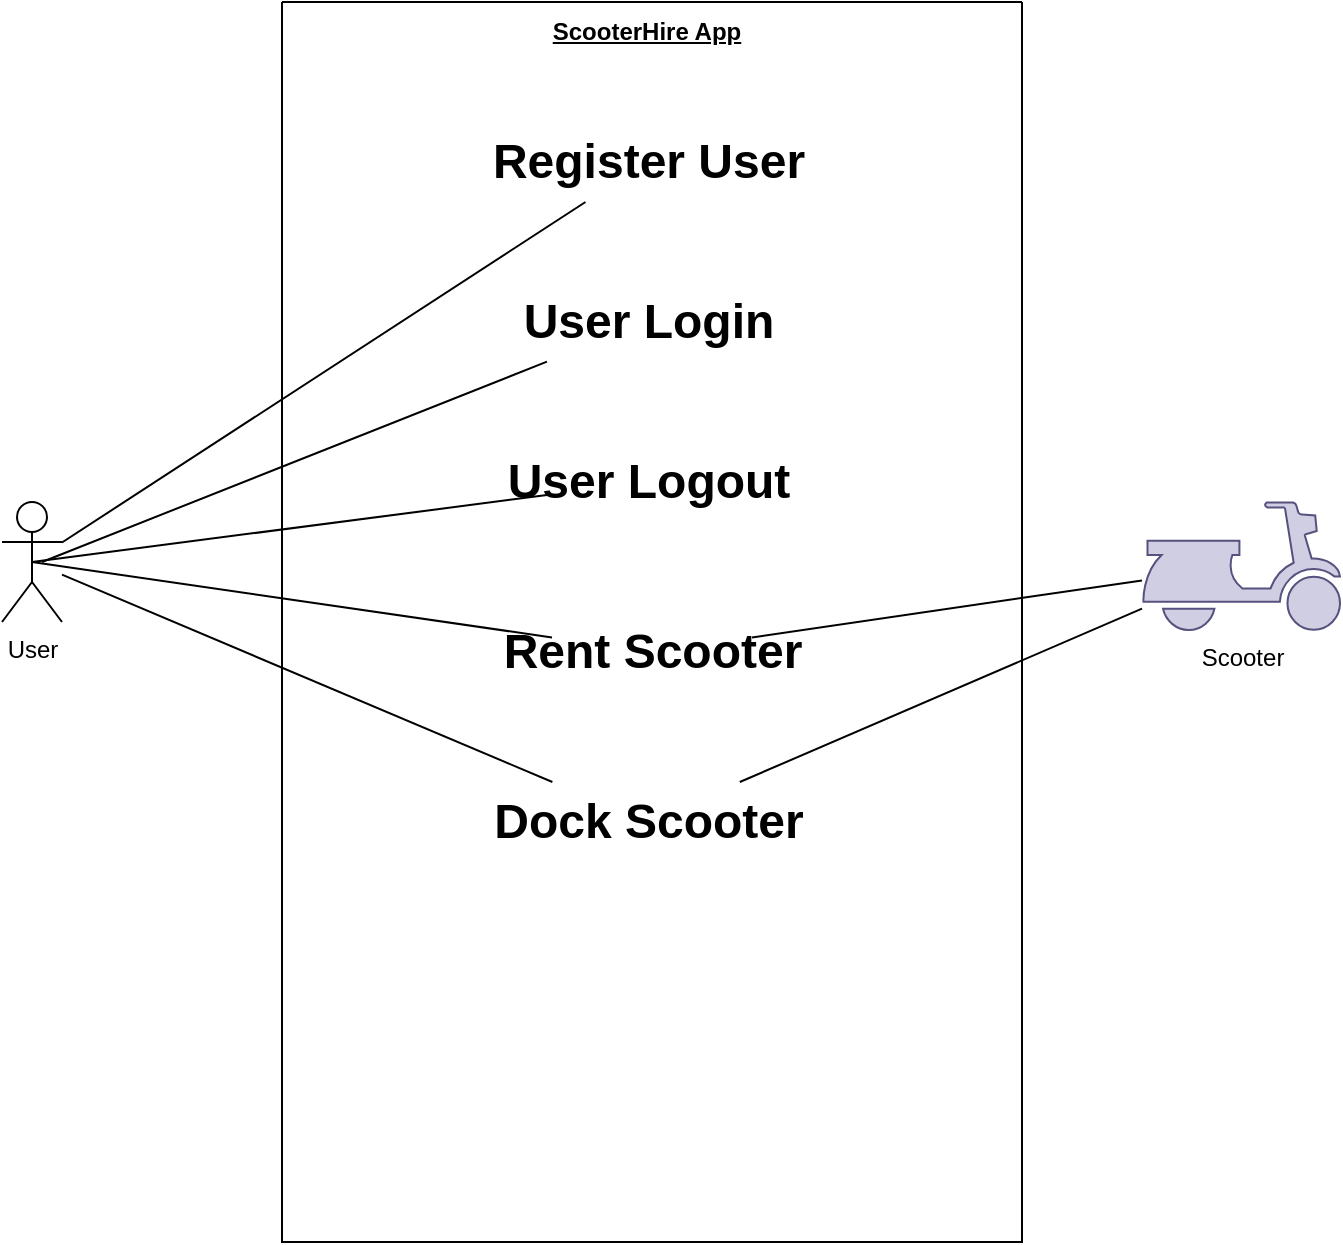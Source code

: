 <mxfile>
    <diagram id="THgFrY0_yw1b7CmfGH3X" name="Page-1">
        <mxGraphModel dx="736" dy="1641" grid="1" gridSize="10" guides="1" tooltips="1" connect="1" arrows="1" fold="1" page="1" pageScale="1" pageWidth="827" pageHeight="1169" math="0" shadow="0">
            <root>
                <mxCell id="0"/>
                <mxCell id="1" parent="0"/>
                <mxCell id="2" value="User&lt;br&gt;" style="shape=umlActor;verticalLabelPosition=bottom;verticalAlign=top;html=1;outlineConnect=0;" parent="1" vertex="1">
                    <mxGeometry x="60" y="490" width="30" height="60" as="geometry"/>
                </mxCell>
                <mxCell id="4" value="" style="swimlane;startSize=0;" parent="1" vertex="1">
                    <mxGeometry x="200" y="240" width="370" height="620" as="geometry"/>
                </mxCell>
                <mxCell id="5" value="&lt;b&gt;&lt;u&gt;ScooterHire App&lt;/u&gt;&lt;/b&gt;" style="text;html=1;strokeColor=none;fillColor=none;align=center;verticalAlign=middle;whiteSpace=wrap;rounded=0;" vertex="1" parent="4">
                    <mxGeometry x="120" width="125" height="30" as="geometry"/>
                </mxCell>
                <mxCell id="8" value="Register User&lt;br&gt;" style="text;strokeColor=none;fillColor=none;html=1;fontSize=24;fontStyle=1;verticalAlign=middle;align=center;" vertex="1" parent="4">
                    <mxGeometry x="132.5" y="60" width="100" height="40" as="geometry"/>
                </mxCell>
                <mxCell id="9" value="User Login" style="text;strokeColor=none;fillColor=none;html=1;fontSize=24;fontStyle=1;verticalAlign=middle;align=center;" vertex="1" parent="4">
                    <mxGeometry x="132.5" y="140" width="100" height="40" as="geometry"/>
                </mxCell>
                <mxCell id="10" value="User Logout" style="text;strokeColor=none;fillColor=none;html=1;fontSize=24;fontStyle=1;verticalAlign=middle;align=center;" vertex="1" parent="4">
                    <mxGeometry x="132.5" y="220" width="100" height="40" as="geometry"/>
                </mxCell>
                <mxCell id="11" value="Rent Scooter" style="text;strokeColor=none;fillColor=none;html=1;fontSize=24;fontStyle=1;verticalAlign=middle;align=center;" vertex="1" parent="4">
                    <mxGeometry x="135" y="305" width="100" height="40" as="geometry"/>
                </mxCell>
                <mxCell id="12" value="Dock Scooter" style="text;strokeColor=none;fillColor=none;html=1;fontSize=24;fontStyle=1;verticalAlign=middle;align=center;" vertex="1" parent="4">
                    <mxGeometry x="132.5" y="390" width="100" height="40" as="geometry"/>
                </mxCell>
                <mxCell id="13" value="Scooter&lt;br&gt;" style="shape=mxgraph.signs.transportation.scooter;html=1;pointerEvents=1;fillColor=#d0cee2;strokeColor=#56517e;verticalLabelPosition=bottom;verticalAlign=top;align=center;" vertex="1" parent="1">
                    <mxGeometry x="630" y="490" width="99" height="64" as="geometry"/>
                </mxCell>
                <mxCell id="15" value="" style="endArrow=none;html=1;" edge="1" parent="1" source="2" target="8">
                    <mxGeometry width="50" height="50" relative="1" as="geometry">
                        <mxPoint x="90" y="510" as="sourcePoint"/>
                        <mxPoint x="140" y="460" as="targetPoint"/>
                    </mxGeometry>
                </mxCell>
                <mxCell id="16" value="" style="endArrow=none;html=1;" edge="1" parent="1" target="9">
                    <mxGeometry width="50" height="50" relative="1" as="geometry">
                        <mxPoint x="80" y="520" as="sourcePoint"/>
                        <mxPoint x="361.711" y="350" as="targetPoint"/>
                    </mxGeometry>
                </mxCell>
                <mxCell id="17" value="" style="endArrow=none;html=1;exitX=0.5;exitY=0.5;exitDx=0;exitDy=0;exitPerimeter=0;" edge="1" parent="1" source="2" target="10">
                    <mxGeometry width="50" height="50" relative="1" as="geometry">
                        <mxPoint x="110" y="530" as="sourcePoint"/>
                        <mxPoint x="371.711" y="360" as="targetPoint"/>
                    </mxGeometry>
                </mxCell>
                <mxCell id="18" value="" style="endArrow=none;html=1;" edge="1" parent="1" source="13" target="11">
                    <mxGeometry width="50" height="50" relative="1" as="geometry">
                        <mxPoint x="120" y="540" as="sourcePoint"/>
                        <mxPoint x="381.711" y="370" as="targetPoint"/>
                    </mxGeometry>
                </mxCell>
                <mxCell id="19" value="" style="endArrow=none;html=1;" edge="1" parent="1" source="13" target="12">
                    <mxGeometry width="50" height="50" relative="1" as="geometry">
                        <mxPoint x="130" y="550" as="sourcePoint"/>
                        <mxPoint x="391.711" y="380" as="targetPoint"/>
                    </mxGeometry>
                </mxCell>
                <mxCell id="20" value="" style="endArrow=none;html=1;exitX=0.5;exitY=0.5;exitDx=0;exitDy=0;exitPerimeter=0;" edge="1" parent="1" source="2" target="11">
                    <mxGeometry width="50" height="50" relative="1" as="geometry">
                        <mxPoint x="140" y="560" as="sourcePoint"/>
                        <mxPoint x="401.711" y="390" as="targetPoint"/>
                    </mxGeometry>
                </mxCell>
                <mxCell id="21" value="" style="endArrow=none;html=1;" edge="1" parent="1" source="2" target="12">
                    <mxGeometry width="50" height="50" relative="1" as="geometry">
                        <mxPoint x="150" y="570" as="sourcePoint"/>
                        <mxPoint x="411.711" y="400" as="targetPoint"/>
                    </mxGeometry>
                </mxCell>
            </root>
        </mxGraphModel>
    </diagram>
</mxfile>